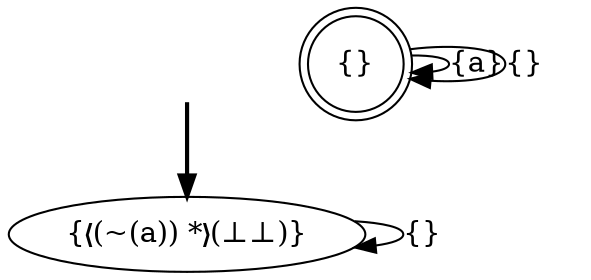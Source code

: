 digraph {
	fake0 [style=invisible]
	"{❬(~(a)) *❭(⊥⊥)}" [root=true]
	"{}" [shape=doublecircle]
	fake0 -> "{❬(~(a)) *❭(⊥⊥)}" [style=bold]
	"{}" -> "{}" [label="{a}"]
	"{}" -> "{}" [label="{}"]
	"{❬(~(a)) *❭(⊥⊥)}" -> "{❬(~(a)) *❭(⊥⊥)}" [label="{}"]
}

